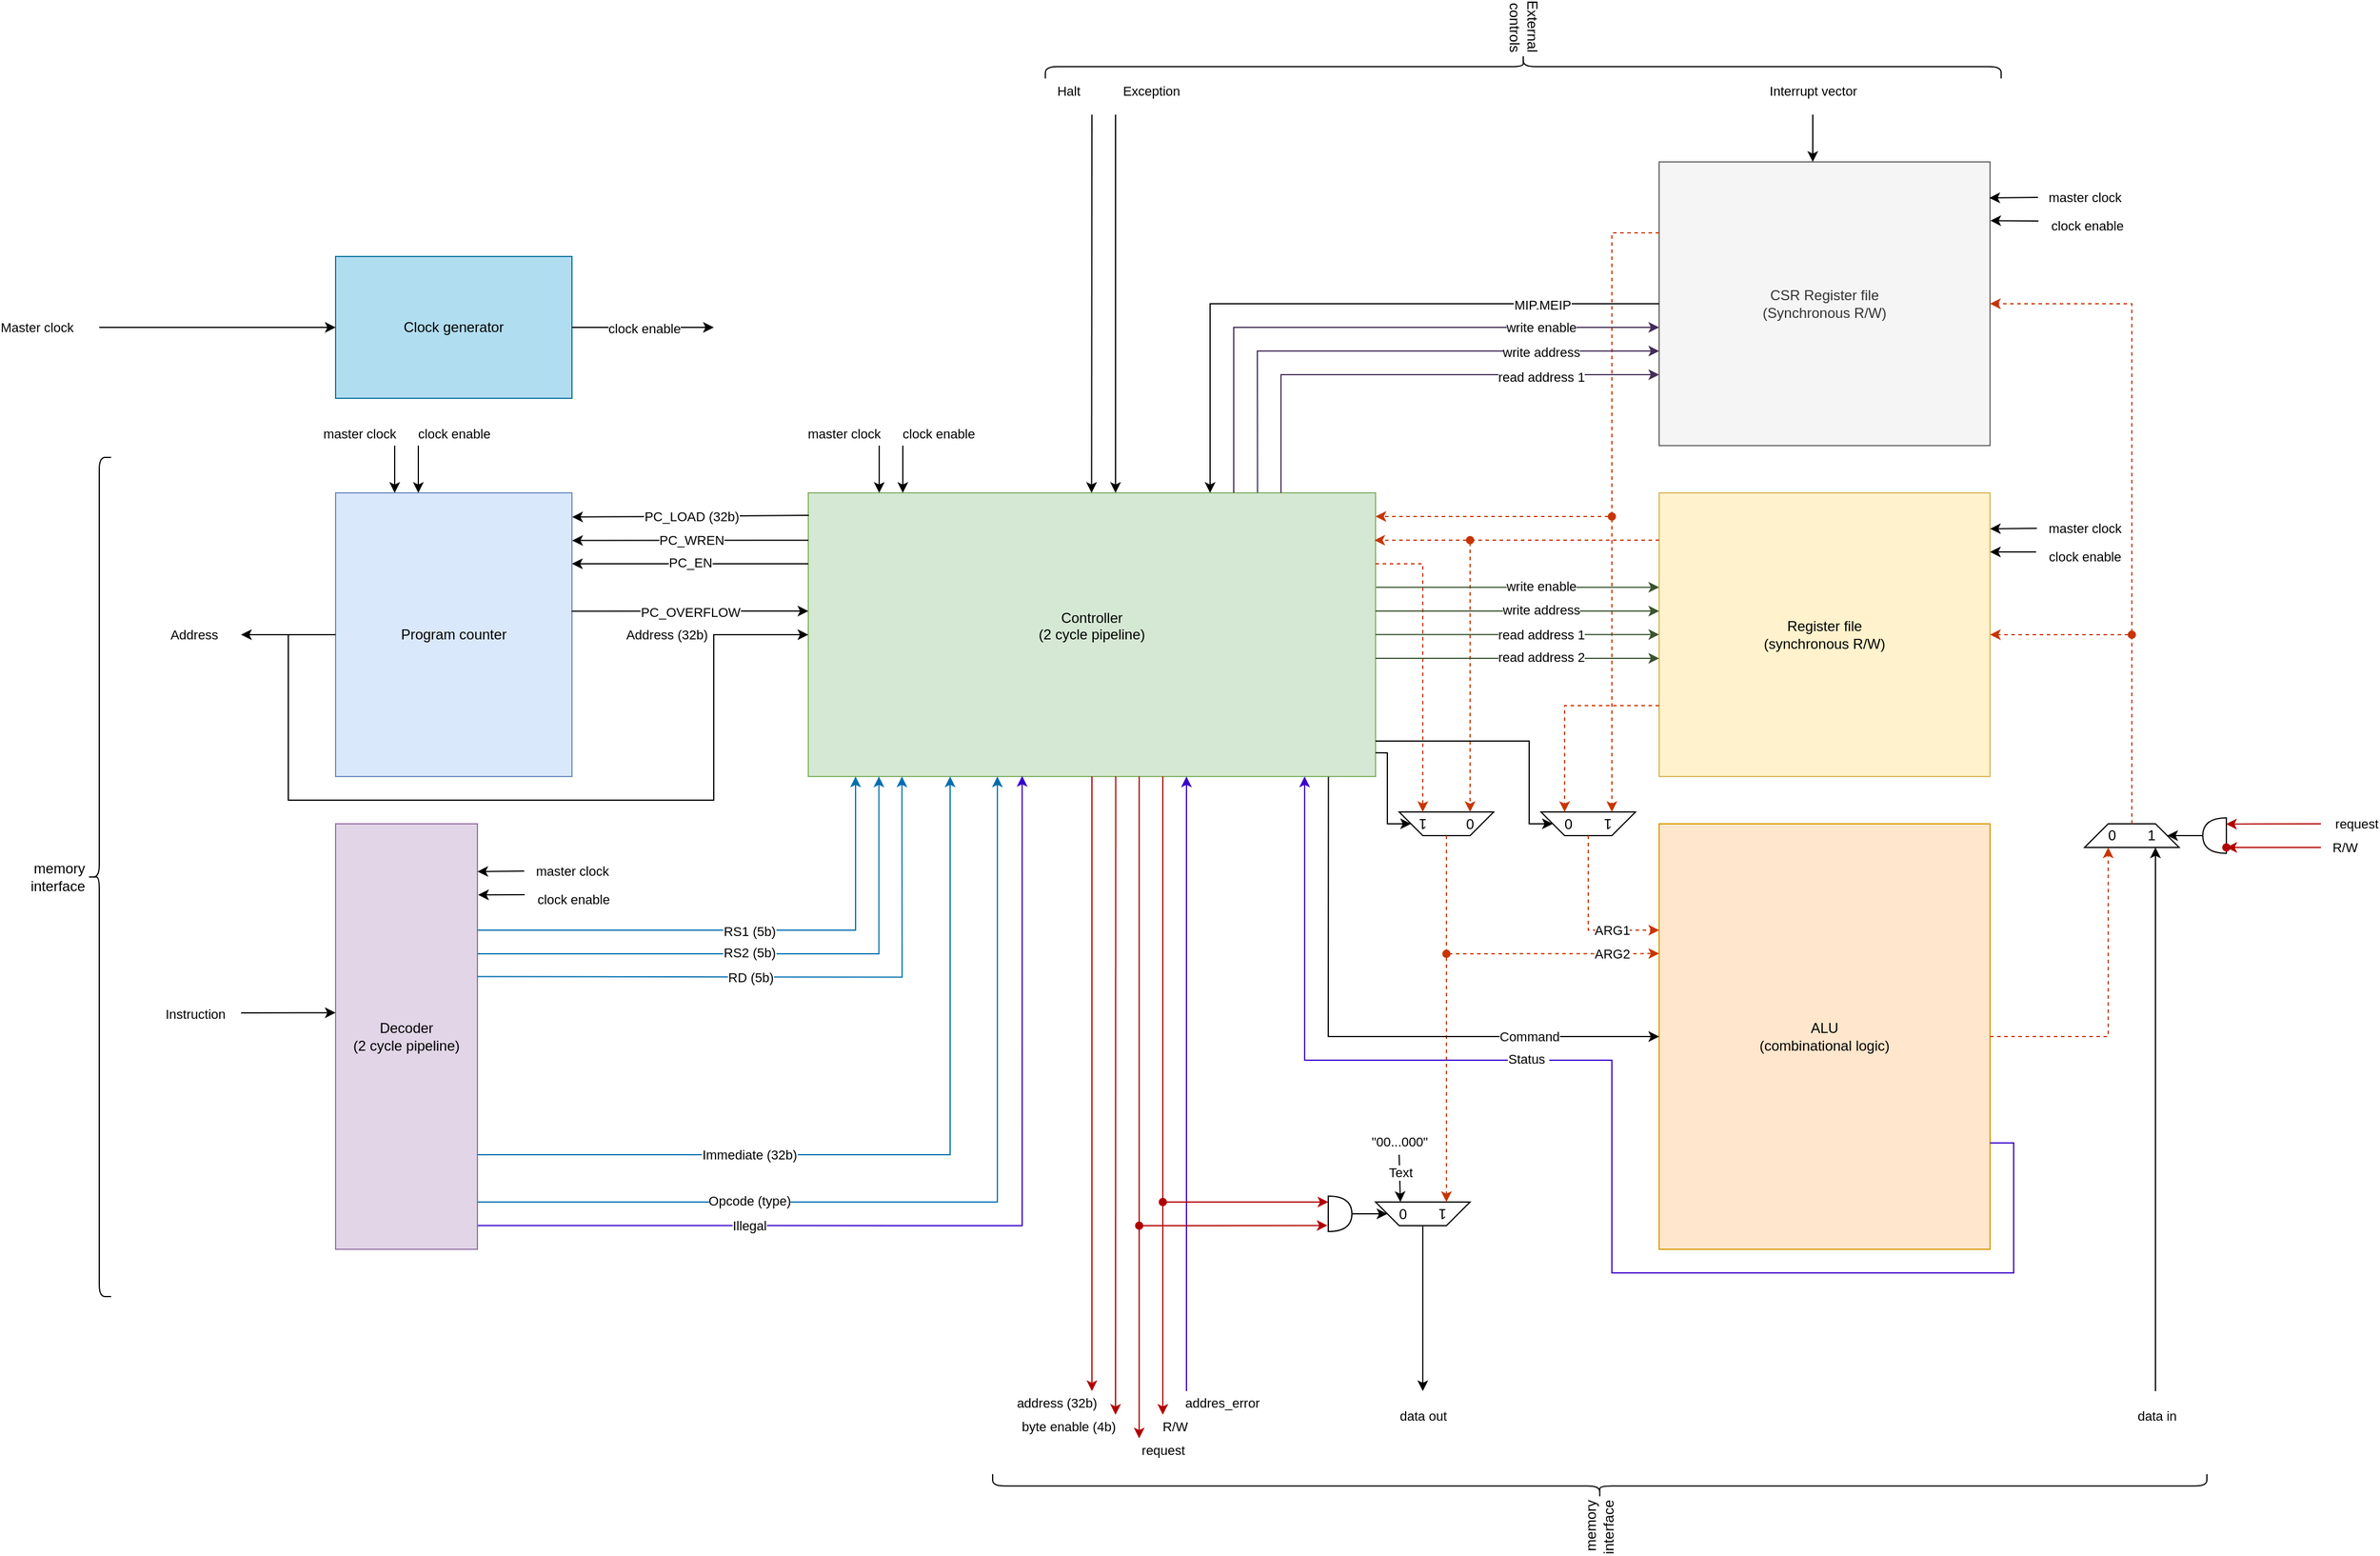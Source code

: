 <mxfile>
    <diagram name="Page-1" id="RnoSN_UY9LIXPHD4EfgN">
        <mxGraphModel dx="2701" dy="2185" grid="1" gridSize="10" guides="1" tooltips="1" connect="1" arrows="1" fold="1" page="1" pageScale="1" pageWidth="827" pageHeight="1169" math="0" shadow="0">
            <root>
                <mxCell id="0"/>
                <mxCell id="1" parent="0"/>
                <mxCell id="LVgz9WwHuPlELS2RrGbi-1" value="Controller&lt;div&gt;&lt;font color=&quot;#000000&quot;&gt;(2 cycle pipeline)&lt;br&gt;&lt;/font&gt;&lt;div&gt;&lt;br&gt;&lt;/div&gt;&lt;/div&gt;" style="rounded=0;whiteSpace=wrap;html=1;fillColor=#d5e8d4;strokeColor=#82b366;" parent="1" vertex="1">
                    <mxGeometry x="240" y="240" width="480" height="240" as="geometry"/>
                </mxCell>
                <mxCell id="LVgz9WwHuPlELS2RrGbi-2" value="Decoder&lt;div&gt;(2 cycle pipeline)&lt;/div&gt;" style="rounded=0;whiteSpace=wrap;html=1;fillColor=#e1d5e7;strokeColor=#9673a6;" parent="1" vertex="1">
                    <mxGeometry x="-160" y="520" width="120" height="360" as="geometry"/>
                </mxCell>
                <mxCell id="LVgz9WwHuPlELS2RrGbi-3" value="Register file&lt;div&gt;(synchronous R/W)&lt;/div&gt;" style="rounded=0;whiteSpace=wrap;html=1;fillColor=#fff2cc;strokeColor=#d6b656;" parent="1" vertex="1">
                    <mxGeometry x="960" y="240" width="280" height="240" as="geometry"/>
                </mxCell>
                <mxCell id="LVgz9WwHuPlELS2RrGbi-4" value="CSR Register file&lt;div&gt;(Synchronous R/W)&lt;/div&gt;" style="rounded=0;whiteSpace=wrap;html=1;fillColor=#f5f5f5;fontColor=#333333;strokeColor=#666666;" parent="1" vertex="1">
                    <mxGeometry x="960" y="-40" width="280" height="240" as="geometry"/>
                </mxCell>
                <mxCell id="LVgz9WwHuPlELS2RrGbi-5" value="ALU&lt;div&gt;(combinational logic)&lt;/div&gt;" style="rounded=0;whiteSpace=wrap;html=1;fillColor=#ffe6cc;strokeColor=#d79b00;" parent="1" vertex="1">
                    <mxGeometry x="960" y="520" width="280" height="360" as="geometry"/>
                </mxCell>
                <mxCell id="LVgz9WwHuPlELS2RrGbi-6" value="Program counter" style="rounded=0;whiteSpace=wrap;html=1;fillColor=#dae8fc;strokeColor=#6c8ebf;" parent="1" vertex="1">
                    <mxGeometry x="-160" y="240" width="200" height="240" as="geometry"/>
                </mxCell>
                <mxCell id="LVgz9WwHuPlELS2RrGbi-7" value="" style="endArrow=classic;html=1;rounded=0;entryX=0.017;entryY=0.444;entryDx=0;entryDy=0;entryPerimeter=0;" parent="1" edge="1">
                    <mxGeometry width="50" height="50" relative="1" as="geometry">
                        <mxPoint x="-240" y="680" as="sourcePoint"/>
                        <mxPoint x="-160.0" y="679.84" as="targetPoint"/>
                    </mxGeometry>
                </mxCell>
                <mxCell id="LVgz9WwHuPlELS2RrGbi-12" value="Instruction" style="edgeLabel;html=1;align=center;verticalAlign=middle;resizable=0;points=[];" parent="LVgz9WwHuPlELS2RrGbi-7" vertex="1" connectable="0">
                    <mxGeometry x="-0.743" y="-1" relative="1" as="geometry">
                        <mxPoint x="-50" as="offset"/>
                    </mxGeometry>
                </mxCell>
                <mxCell id="LVgz9WwHuPlELS2RrGbi-9" value="" style="endArrow=classic;html=1;rounded=0;exitX=0;exitY=0.5;exitDx=0;exitDy=0;labelPosition=left;verticalLabelPosition=middle;align=left;verticalAlign=middle;" parent="1" source="LVgz9WwHuPlELS2RrGbi-6" edge="1">
                    <mxGeometry width="50" height="50" relative="1" as="geometry">
                        <mxPoint x="600" y="510" as="sourcePoint"/>
                        <mxPoint x="-240" y="360" as="targetPoint"/>
                    </mxGeometry>
                </mxCell>
                <mxCell id="LVgz9WwHuPlELS2RrGbi-10" value="Address" style="edgeLabel;html=1;align=center;verticalAlign=middle;resizable=0;points=[];" parent="LVgz9WwHuPlELS2RrGbi-9" vertex="1" connectable="0">
                    <mxGeometry x="0.357" y="-1" relative="1" as="geometry">
                        <mxPoint x="-66" y="1" as="offset"/>
                    </mxGeometry>
                </mxCell>
                <mxCell id="LVgz9WwHuPlELS2RrGbi-13" value="" style="endArrow=classic;html=1;rounded=0;exitX=0;exitY=0.167;exitDx=0;exitDy=0;exitPerimeter=0;entryX=1.001;entryY=0.168;entryDx=0;entryDy=0;entryPerimeter=0;" parent="1" source="LVgz9WwHuPlELS2RrGbi-1" target="LVgz9WwHuPlELS2RrGbi-6" edge="1">
                    <mxGeometry width="50" height="50" relative="1" as="geometry">
                        <mxPoint x="60" y="450" as="sourcePoint"/>
                        <mxPoint x="110" y="400" as="targetPoint"/>
                    </mxGeometry>
                </mxCell>
                <mxCell id="LVgz9WwHuPlELS2RrGbi-15" value="PC_WREN" style="edgeLabel;html=1;align=center;verticalAlign=middle;resizable=0;points=[];" parent="LVgz9WwHuPlELS2RrGbi-13" vertex="1" connectable="0">
                    <mxGeometry x="0.048" relative="1" as="geometry">
                        <mxPoint x="5" as="offset"/>
                    </mxGeometry>
                </mxCell>
                <mxCell id="LVgz9WwHuPlELS2RrGbi-14" value="" style="endArrow=classic;html=1;rounded=0;exitX=0;exitY=0.25;exitDx=0;exitDy=0;entryX=1;entryY=0.25;entryDx=0;entryDy=0;" parent="1" source="LVgz9WwHuPlELS2RrGbi-1" target="LVgz9WwHuPlELS2RrGbi-6" edge="1">
                    <mxGeometry width="50" height="50" relative="1" as="geometry">
                        <mxPoint x="-120" y="360" as="sourcePoint"/>
                        <mxPoint x="-70" y="310" as="targetPoint"/>
                    </mxGeometry>
                </mxCell>
                <mxCell id="LVgz9WwHuPlELS2RrGbi-16" value="PC_EN" style="edgeLabel;html=1;align=center;verticalAlign=middle;resizable=0;points=[];" parent="LVgz9WwHuPlELS2RrGbi-14" vertex="1" connectable="0">
                    <mxGeometry x="0.09" y="-1" relative="1" as="geometry">
                        <mxPoint x="9" as="offset"/>
                    </mxGeometry>
                </mxCell>
                <mxCell id="LVgz9WwHuPlELS2RrGbi-18" value="" style="endArrow=classic;html=1;rounded=0;entryX=0;entryY=0.5;entryDx=0;entryDy=0;" parent="1" target="LVgz9WwHuPlELS2RrGbi-1" edge="1">
                    <mxGeometry width="50" height="50" relative="1" as="geometry">
                        <mxPoint x="-200" y="360" as="sourcePoint"/>
                        <mxPoint x="-150" y="450" as="targetPoint"/>
                        <Array as="points">
                            <mxPoint x="-200" y="500"/>
                            <mxPoint x="160" y="500"/>
                            <mxPoint x="160" y="360"/>
                        </Array>
                    </mxGeometry>
                </mxCell>
                <mxCell id="LVgz9WwHuPlELS2RrGbi-19" value="Address (32b)" style="edgeLabel;html=1;align=center;verticalAlign=middle;resizable=0;points=[];" parent="LVgz9WwHuPlELS2RrGbi-18" vertex="1" connectable="0">
                    <mxGeometry x="0.852" y="1" relative="1" as="geometry">
                        <mxPoint x="-67" y="1" as="offset"/>
                    </mxGeometry>
                </mxCell>
                <mxCell id="LVgz9WwHuPlELS2RrGbi-20" value="" style="endArrow=classic;html=1;rounded=0;exitX=0.999;exitY=0.417;exitDx=0;exitDy=0;exitPerimeter=0;" parent="1" source="LVgz9WwHuPlELS2RrGbi-6" edge="1">
                    <mxGeometry width="50" height="50" relative="1" as="geometry">
                        <mxPoint x="190" y="430" as="sourcePoint"/>
                        <mxPoint x="240" y="340" as="targetPoint"/>
                    </mxGeometry>
                </mxCell>
                <mxCell id="LVgz9WwHuPlELS2RrGbi-22" value="PC_OVERFLOW" style="edgeLabel;html=1;align=center;verticalAlign=middle;resizable=0;points=[];" parent="LVgz9WwHuPlELS2RrGbi-20" vertex="1" connectable="0">
                    <mxGeometry x="-0.192" y="-1" relative="1" as="geometry">
                        <mxPoint x="19" as="offset"/>
                    </mxGeometry>
                </mxCell>
                <mxCell id="LVgz9WwHuPlELS2RrGbi-23" value="" style="endArrow=classic;html=1;rounded=0;exitX=0.001;exitY=0.079;exitDx=0;exitDy=0;exitPerimeter=0;entryX=1.001;entryY=0.085;entryDx=0;entryDy=0;entryPerimeter=0;" parent="1" source="LVgz9WwHuPlELS2RrGbi-1" target="LVgz9WwHuPlELS2RrGbi-6" edge="1">
                    <mxGeometry width="50" height="50" relative="1" as="geometry">
                        <mxPoint x="90" y="380" as="sourcePoint"/>
                        <mxPoint x="140" y="330" as="targetPoint"/>
                        <Array as="points">
                            <mxPoint x="130" y="260"/>
                        </Array>
                    </mxGeometry>
                </mxCell>
                <mxCell id="LVgz9WwHuPlELS2RrGbi-24" value="PC_LOAD (32b)" style="edgeLabel;html=1;align=center;verticalAlign=middle;resizable=0;points=[];" parent="LVgz9WwHuPlELS2RrGbi-23" vertex="1" connectable="0">
                    <mxGeometry x="-0.003" relative="1" as="geometry">
                        <mxPoint as="offset"/>
                    </mxGeometry>
                </mxCell>
                <mxCell id="LVgz9WwHuPlELS2RrGbi-25" value="" style="endArrow=classic;html=1;rounded=0;entryX=0.25;entryY=1;entryDx=0;entryDy=0;fillColor=#1ba1e2;strokeColor=#006EAF;" parent="1" edge="1">
                    <mxGeometry width="50" height="50" relative="1" as="geometry">
                        <mxPoint x="-40" y="610" as="sourcePoint"/>
                        <mxPoint x="280" y="480" as="targetPoint"/>
                        <Array as="points">
                            <mxPoint x="280" y="610"/>
                        </Array>
                    </mxGeometry>
                </mxCell>
                <mxCell id="LVgz9WwHuPlELS2RrGbi-31" value="RS1 (5b)" style="edgeLabel;html=1;align=center;verticalAlign=middle;resizable=0;points=[];" parent="LVgz9WwHuPlELS2RrGbi-25" vertex="1" connectable="0">
                    <mxGeometry x="-0.005" y="-1" relative="1" as="geometry">
                        <mxPoint x="6" as="offset"/>
                    </mxGeometry>
                </mxCell>
                <mxCell id="LVgz9WwHuPlELS2RrGbi-26" value="" style="endArrow=classic;html=1;rounded=0;fillColor=#1ba1e2;strokeColor=#006EAF;" parent="1" edge="1">
                    <mxGeometry width="50" height="50" relative="1" as="geometry">
                        <mxPoint x="-40" y="630" as="sourcePoint"/>
                        <mxPoint x="299.76" y="480" as="targetPoint"/>
                        <Array as="points">
                            <mxPoint x="299.76" y="630"/>
                        </Array>
                    </mxGeometry>
                </mxCell>
                <mxCell id="LVgz9WwHuPlELS2RrGbi-32" value="RS2 (5b)" style="edgeLabel;html=1;align=center;verticalAlign=middle;resizable=0;points=[];" parent="LVgz9WwHuPlELS2RrGbi-26" vertex="1" connectable="0">
                    <mxGeometry x="-0.098" y="1" relative="1" as="geometry">
                        <mxPoint x="9" as="offset"/>
                    </mxGeometry>
                </mxCell>
                <mxCell id="LVgz9WwHuPlELS2RrGbi-27" value="" style="endArrow=classic;html=1;rounded=0;exitX=1;exitY=0.359;exitDx=0;exitDy=0;exitPerimeter=0;entryX=0.333;entryY=1.001;entryDx=0;entryDy=0;entryPerimeter=0;fillColor=#1ba1e2;strokeColor=#006EAF;" parent="1" source="LVgz9WwHuPlELS2RrGbi-2" edge="1">
                    <mxGeometry width="50" height="50" relative="1" as="geometry">
                        <mxPoint x="-120.0" y="649.0" as="sourcePoint"/>
                        <mxPoint x="319.24" y="480.0" as="targetPoint"/>
                        <Array as="points">
                            <mxPoint x="319.4" y="649.76"/>
                        </Array>
                    </mxGeometry>
                </mxCell>
                <mxCell id="LVgz9WwHuPlELS2RrGbi-33" value="RD (5b)" style="edgeLabel;html=1;align=center;verticalAlign=middle;resizable=0;points=[];" parent="LVgz9WwHuPlELS2RrGbi-27" vertex="1" connectable="0">
                    <mxGeometry x="-0.201" relative="1" as="geometry">
                        <mxPoint x="19" as="offset"/>
                    </mxGeometry>
                </mxCell>
                <mxCell id="LVgz9WwHuPlELS2RrGbi-28" value="" style="endArrow=classic;html=1;rounded=0;entryX=0.5;entryY=1;entryDx=0;entryDy=0;fillColor=#1ba1e2;strokeColor=#006EAF;" parent="1" edge="1">
                    <mxGeometry width="50" height="50" relative="1" as="geometry">
                        <mxPoint x="-40" y="800" as="sourcePoint"/>
                        <mxPoint x="360" y="480.0" as="targetPoint"/>
                        <Array as="points">
                            <mxPoint x="360" y="800"/>
                        </Array>
                    </mxGeometry>
                </mxCell>
                <mxCell id="LVgz9WwHuPlELS2RrGbi-34" value="Immediate (32b)" style="edgeLabel;html=1;align=center;verticalAlign=middle;resizable=0;points=[];" parent="LVgz9WwHuPlELS2RrGbi-28" vertex="1" connectable="0">
                    <mxGeometry x="-0.37" relative="1" as="geometry">
                        <mxPoint x="3" as="offset"/>
                    </mxGeometry>
                </mxCell>
                <mxCell id="LVgz9WwHuPlELS2RrGbi-29" value="" style="endArrow=classic;html=1;rounded=0;exitX=1.002;exitY=0.889;exitDx=0;exitDy=0;exitPerimeter=0;fillColor=#1ba1e2;strokeColor=#006EAF;" parent="1" source="LVgz9WwHuPlELS2RrGbi-2" edge="1">
                    <mxGeometry width="50" height="50" relative="1" as="geometry">
                        <mxPoint x="140" y="790" as="sourcePoint"/>
                        <mxPoint x="400" y="480" as="targetPoint"/>
                        <Array as="points">
                            <mxPoint x="400" y="840"/>
                        </Array>
                    </mxGeometry>
                </mxCell>
                <mxCell id="LVgz9WwHuPlELS2RrGbi-35" value="Opcode (type)" style="edgeLabel;html=1;align=center;verticalAlign=middle;resizable=0;points=[];" parent="LVgz9WwHuPlELS2RrGbi-29" vertex="1" connectable="0">
                    <mxGeometry x="-0.425" y="1" relative="1" as="geometry">
                        <mxPoint as="offset"/>
                    </mxGeometry>
                </mxCell>
                <mxCell id="LVgz9WwHuPlELS2RrGbi-36" value="" style="endArrow=classic;html=1;rounded=0;exitX=1.003;exitY=0.944;exitDx=0;exitDy=0;exitPerimeter=0;entryX=0.377;entryY=0.998;entryDx=0;entryDy=0;entryPerimeter=0;fillColor=#6a00ff;strokeColor=#3700CC;" parent="1" source="LVgz9WwHuPlELS2RrGbi-2" target="LVgz9WwHuPlELS2RrGbi-1" edge="1">
                    <mxGeometry width="50" height="50" relative="1" as="geometry">
                        <mxPoint x="280" y="710" as="sourcePoint"/>
                        <mxPoint x="330" y="660" as="targetPoint"/>
                        <Array as="points">
                            <mxPoint x="421" y="860"/>
                        </Array>
                    </mxGeometry>
                </mxCell>
                <mxCell id="LVgz9WwHuPlELS2RrGbi-38" value="Illegal" style="edgeLabel;html=1;align=center;verticalAlign=middle;resizable=0;points=[];" parent="LVgz9WwHuPlELS2RrGbi-36" vertex="1" connectable="0">
                    <mxGeometry x="-0.481" relative="1" as="geometry">
                        <mxPoint x="11" as="offset"/>
                    </mxGeometry>
                </mxCell>
                <mxCell id="LVgz9WwHuPlELS2RrGbi-39" value="" style="endArrow=classic;html=1;rounded=0;exitX=0.5;exitY=1;exitDx=0;exitDy=0;fillColor=#e51400;strokeColor=#B20000;" parent="1" source="LVgz9WwHuPlELS2RrGbi-1" edge="1">
                    <mxGeometry width="50" height="50" relative="1" as="geometry">
                        <mxPoint x="650" y="720" as="sourcePoint"/>
                        <mxPoint x="480" y="1000" as="targetPoint"/>
                    </mxGeometry>
                </mxCell>
                <mxCell id="LVgz9WwHuPlELS2RrGbi-46" value="address (32b&lt;span style=&quot;background-color: light-dark(#ffffff, var(--ge-dark-color, #121212)); color: light-dark(rgb(0, 0, 0), rgb(255, 255, 255));&quot;&gt;)&lt;/span&gt;" style="edgeLabel;html=1;align=center;verticalAlign=middle;resizable=0;points=[];" parent="LVgz9WwHuPlELS2RrGbi-39" vertex="1" connectable="0">
                    <mxGeometry x="0.767" relative="1" as="geometry">
                        <mxPoint x="-30" y="70" as="offset"/>
                    </mxGeometry>
                </mxCell>
                <mxCell id="LVgz9WwHuPlELS2RrGbi-41" value="" style="endArrow=classic;html=1;rounded=0;exitX=0.542;exitY=1;exitDx=0;exitDy=0;exitPerimeter=0;fillColor=#e51400;strokeColor=#B20000;" parent="1" source="LVgz9WwHuPlELS2RrGbi-1" edge="1">
                    <mxGeometry width="50" height="50" relative="1" as="geometry">
                        <mxPoint x="660" y="740" as="sourcePoint"/>
                        <mxPoint x="500" y="1020" as="targetPoint"/>
                    </mxGeometry>
                </mxCell>
                <mxCell id="LVgz9WwHuPlELS2RrGbi-49" value="byte enable (4b)" style="edgeLabel;html=1;align=center;verticalAlign=middle;resizable=0;points=[];" parent="LVgz9WwHuPlELS2RrGbi-41" vertex="1" connectable="0">
                    <mxGeometry x="0.85" y="1" relative="1" as="geometry">
                        <mxPoint x="-41" y="50" as="offset"/>
                    </mxGeometry>
                </mxCell>
                <mxCell id="LVgz9WwHuPlELS2RrGbi-42" value="" style="endArrow=classic;html=1;rounded=0;exitX=0.542;exitY=1;exitDx=0;exitDy=0;exitPerimeter=0;fillColor=#e51400;strokeColor=#B20000;" parent="1" edge="1">
                    <mxGeometry width="50" height="50" relative="1" as="geometry">
                        <mxPoint x="520" y="480" as="sourcePoint"/>
                        <mxPoint x="520" y="1040" as="targetPoint"/>
                    </mxGeometry>
                </mxCell>
                <mxCell id="LVgz9WwHuPlELS2RrGbi-51" value="request" style="edgeLabel;html=1;align=center;verticalAlign=middle;resizable=0;points=[];" parent="LVgz9WwHuPlELS2RrGbi-42" vertex="1" connectable="0">
                    <mxGeometry x="0.978" relative="1" as="geometry">
                        <mxPoint x="20" y="16" as="offset"/>
                    </mxGeometry>
                </mxCell>
                <mxCell id="LVgz9WwHuPlELS2RrGbi-43" value="" style="endArrow=classic;html=1;rounded=0;exitX=0.542;exitY=1;exitDx=0;exitDy=0;exitPerimeter=0;fillColor=#e51400;strokeColor=#B20000;" parent="1" edge="1">
                    <mxGeometry width="50" height="50" relative="1" as="geometry">
                        <mxPoint x="540" y="480" as="sourcePoint"/>
                        <mxPoint x="540" y="1020" as="targetPoint"/>
                    </mxGeometry>
                </mxCell>
                <mxCell id="LVgz9WwHuPlELS2RrGbi-50" value="R/W" style="edgeLabel;html=1;align=center;verticalAlign=middle;resizable=0;points=[];" parent="LVgz9WwHuPlELS2RrGbi-43" vertex="1" connectable="0">
                    <mxGeometry x="0.981" relative="1" as="geometry">
                        <mxPoint x="10" y="15" as="offset"/>
                    </mxGeometry>
                </mxCell>
                <mxCell id="LVgz9WwHuPlELS2RrGbi-44" value="" style="endArrow=classic;html=1;rounded=0;fillColor=#6a00ff;strokeColor=#3700CC;" parent="1" edge="1">
                    <mxGeometry width="50" height="50" relative="1" as="geometry">
                        <mxPoint x="560" y="1000" as="sourcePoint"/>
                        <mxPoint x="560" y="480" as="targetPoint"/>
                    </mxGeometry>
                </mxCell>
                <mxCell id="LVgz9WwHuPlELS2RrGbi-47" value="addres_error" style="edgeLabel;html=1;align=center;verticalAlign=middle;resizable=0;points=[];" parent="LVgz9WwHuPlELS2RrGbi-44" vertex="1" connectable="0">
                    <mxGeometry x="-0.911" y="-2" relative="1" as="geometry">
                        <mxPoint x="28" y="33" as="offset"/>
                    </mxGeometry>
                </mxCell>
                <mxCell id="LVgz9WwHuPlELS2RrGbi-52" value="0&amp;nbsp; &amp;nbsp; &amp;nbsp; &amp;nbsp; &amp;nbsp; 1" style="shape=trapezoid;perimeter=trapezoidPerimeter;whiteSpace=wrap;html=1;fixedSize=1;rotation=-180;textDirection=ltr;flipV=0;flipH=1;" parent="1" vertex="1">
                    <mxGeometry x="740" y="510" width="80" height="20" as="geometry"/>
                </mxCell>
                <mxCell id="LVgz9WwHuPlELS2RrGbi-53" value="1&amp;nbsp; &amp;nbsp; &amp;nbsp; &amp;nbsp; 0" style="shape=trapezoid;perimeter=trapezoidPerimeter;whiteSpace=wrap;html=1;fixedSize=1;rotation=-180;" parent="1" vertex="1">
                    <mxGeometry x="860" y="510" width="80" height="20" as="geometry"/>
                </mxCell>
                <mxCell id="LVgz9WwHuPlELS2RrGbi-54" value="" style="endArrow=classic;html=1;rounded=0;exitX=0.5;exitY=0;exitDx=0;exitDy=0;entryX=0;entryY=0.25;entryDx=0;entryDy=0;fillColor=#fa6800;strokeColor=#C73500;dashed=1;" parent="1" source="LVgz9WwHuPlELS2RrGbi-53" target="LVgz9WwHuPlELS2RrGbi-5" edge="1">
                    <mxGeometry width="50" height="50" relative="1" as="geometry">
                        <mxPoint x="830" y="600" as="sourcePoint"/>
                        <mxPoint x="880" y="550" as="targetPoint"/>
                        <Array as="points">
                            <mxPoint x="900" y="610"/>
                        </Array>
                    </mxGeometry>
                </mxCell>
                <mxCell id="LVgz9WwHuPlELS2RrGbi-56" value="ARG1" style="edgeLabel;html=1;align=center;verticalAlign=middle;resizable=0;points=[];" parent="LVgz9WwHuPlELS2RrGbi-54" vertex="1" connectable="0">
                    <mxGeometry x="0.387" relative="1" as="geometry">
                        <mxPoint x="3" as="offset"/>
                    </mxGeometry>
                </mxCell>
                <mxCell id="LVgz9WwHuPlELS2RrGbi-55" value="" style="endArrow=classic;html=1;rounded=0;exitX=0.5;exitY=0;exitDx=0;exitDy=0;entryX=0;entryY=0.305;entryDx=0;entryDy=0;entryPerimeter=0;fillColor=#fa6800;strokeColor=#C73500;dashed=1;" parent="1" source="LVgz9WwHuPlELS2RrGbi-52" target="LVgz9WwHuPlELS2RrGbi-5" edge="1">
                    <mxGeometry width="50" height="50" relative="1" as="geometry">
                        <mxPoint x="800" y="580" as="sourcePoint"/>
                        <mxPoint x="850" y="530" as="targetPoint"/>
                        <Array as="points">
                            <mxPoint x="780" y="630"/>
                        </Array>
                    </mxGeometry>
                </mxCell>
                <mxCell id="LVgz9WwHuPlELS2RrGbi-57" value="ARG2" style="edgeLabel;html=1;align=center;verticalAlign=middle;resizable=0;points=[];" parent="LVgz9WwHuPlELS2RrGbi-55" vertex="1" connectable="0">
                    <mxGeometry x="0.749" relative="1" as="geometry">
                        <mxPoint x="-5" as="offset"/>
                    </mxGeometry>
                </mxCell>
                <mxCell id="LVgz9WwHuPlELS2RrGbi-58" value="" style="endArrow=classic;html=1;rounded=0;entryX=0.25;entryY=1;entryDx=0;entryDy=0;fillColor=#fa6800;strokeColor=#C73500;dashed=1;" parent="1" target="LVgz9WwHuPlELS2RrGbi-52" edge="1">
                    <mxGeometry width="50" height="50" relative="1" as="geometry">
                        <mxPoint x="960" y="280" as="sourcePoint"/>
                        <mxPoint x="1010" y="230" as="targetPoint"/>
                        <Array as="points">
                            <mxPoint x="800" y="280"/>
                        </Array>
                    </mxGeometry>
                </mxCell>
                <mxCell id="LVgz9WwHuPlELS2RrGbi-59" value="" style="endArrow=classic;html=1;rounded=0;exitX=0;exitY=0.75;exitDx=0;exitDy=0;entryX=0.75;entryY=1;entryDx=0;entryDy=0;fillColor=#fa6800;strokeColor=#C73500;dashed=1;" parent="1" source="LVgz9WwHuPlELS2RrGbi-3" target="LVgz9WwHuPlELS2RrGbi-53" edge="1">
                    <mxGeometry width="50" height="50" relative="1" as="geometry">
                        <mxPoint x="870" y="380" as="sourcePoint"/>
                        <mxPoint x="920" y="330" as="targetPoint"/>
                        <Array as="points">
                            <mxPoint x="880" y="420"/>
                        </Array>
                    </mxGeometry>
                </mxCell>
                <mxCell id="LVgz9WwHuPlELS2RrGbi-60" value="" style="endArrow=classic;html=1;rounded=0;exitX=1;exitY=0.25;exitDx=0;exitDy=0;fillColor=#fa6800;strokeColor=#C73500;dashed=1;" parent="1" source="LVgz9WwHuPlELS2RrGbi-1" edge="1">
                    <mxGeometry width="50" height="50" relative="1" as="geometry">
                        <mxPoint x="870" y="380" as="sourcePoint"/>
                        <mxPoint x="760" y="510" as="targetPoint"/>
                        <Array as="points">
                            <mxPoint x="760" y="300"/>
                        </Array>
                    </mxGeometry>
                </mxCell>
                <mxCell id="LVgz9WwHuPlELS2RrGbi-61" value="" style="endArrow=classic;html=1;rounded=0;exitX=0;exitY=0.25;exitDx=0;exitDy=0;entryX=0.25;entryY=1;entryDx=0;entryDy=0;fillColor=#fa6800;strokeColor=#C73500;dashed=1;" parent="1" source="LVgz9WwHuPlELS2RrGbi-4" target="LVgz9WwHuPlELS2RrGbi-53" edge="1">
                    <mxGeometry width="50" height="50" relative="1" as="geometry">
                        <mxPoint x="820" y="50" as="sourcePoint"/>
                        <mxPoint x="870" as="targetPoint"/>
                        <Array as="points">
                            <mxPoint x="920" y="20"/>
                        </Array>
                    </mxGeometry>
                </mxCell>
                <mxCell id="LVgz9WwHuPlELS2RrGbi-62" value="" style="endArrow=classic;html=1;rounded=0;exitX=1;exitY=0.916;exitDx=0;exitDy=0;exitPerimeter=0;entryX=1;entryY=0.5;entryDx=0;entryDy=0;" parent="1" source="LVgz9WwHuPlELS2RrGbi-1" target="LVgz9WwHuPlELS2RrGbi-52" edge="1">
                    <mxGeometry width="50" height="50" relative="1" as="geometry">
                        <mxPoint x="730" y="450" as="sourcePoint"/>
                        <mxPoint x="780" y="400" as="targetPoint"/>
                        <Array as="points">
                            <mxPoint x="730" y="460"/>
                            <mxPoint x="730" y="520"/>
                        </Array>
                    </mxGeometry>
                </mxCell>
                <mxCell id="LVgz9WwHuPlELS2RrGbi-63" value="" style="endArrow=classic;html=1;rounded=0;entryX=1;entryY=0.5;entryDx=0;entryDy=0;" parent="1" target="LVgz9WwHuPlELS2RrGbi-53" edge="1">
                    <mxGeometry width="50" height="50" relative="1" as="geometry">
                        <mxPoint x="720" y="450" as="sourcePoint"/>
                        <mxPoint x="770" y="400" as="targetPoint"/>
                        <Array as="points">
                            <mxPoint x="850" y="450"/>
                            <mxPoint x="850" y="520"/>
                        </Array>
                    </mxGeometry>
                </mxCell>
                <mxCell id="LVgz9WwHuPlELS2RrGbi-64" value="0&amp;nbsp; &amp;nbsp; &amp;nbsp; &amp;nbsp; 1" style="shape=trapezoid;perimeter=trapezoidPerimeter;whiteSpace=wrap;html=1;fixedSize=1;rotation=0;" parent="1" vertex="1">
                    <mxGeometry x="1320" y="520" width="80" height="20" as="geometry"/>
                </mxCell>
                <mxCell id="LVgz9WwHuPlELS2RrGbi-65" value="" style="endArrow=classic;html=1;rounded=0;exitX=1;exitY=0.5;exitDx=0;exitDy=0;entryX=0.25;entryY=1;entryDx=0;entryDy=0;fillColor=#fa6800;strokeColor=#C73500;dashed=1;" parent="1" source="LVgz9WwHuPlELS2RrGbi-5" target="LVgz9WwHuPlELS2RrGbi-64" edge="1">
                    <mxGeometry width="50" height="50" relative="1" as="geometry">
                        <mxPoint x="1241" y="720" as="sourcePoint"/>
                        <mxPoint x="1291" y="670" as="targetPoint"/>
                        <Array as="points">
                            <mxPoint x="1340" y="700"/>
                        </Array>
                    </mxGeometry>
                </mxCell>
                <mxCell id="LVgz9WwHuPlELS2RrGbi-66" value="" style="endArrow=classic;html=1;rounded=0;entryX=0.75;entryY=1;entryDx=0;entryDy=0;" parent="1" target="LVgz9WwHuPlELS2RrGbi-64" edge="1">
                    <mxGeometry width="50" height="50" relative="1" as="geometry">
                        <mxPoint x="1380" y="1000" as="sourcePoint"/>
                        <mxPoint x="1430" y="950" as="targetPoint"/>
                    </mxGeometry>
                </mxCell>
                <mxCell id="LVgz9WwHuPlELS2RrGbi-67" value="data in" style="edgeLabel;html=1;align=center;verticalAlign=middle;resizable=0;points=[];" parent="LVgz9WwHuPlELS2RrGbi-66" vertex="1" connectable="0">
                    <mxGeometry x="-0.936" y="-1" relative="1" as="geometry">
                        <mxPoint y="35" as="offset"/>
                    </mxGeometry>
                </mxCell>
                <mxCell id="LVgz9WwHuPlELS2RrGbi-68" value="1&amp;nbsp; &amp;nbsp; &amp;nbsp; &amp;nbsp; 0" style="shape=trapezoid;perimeter=trapezoidPerimeter;whiteSpace=wrap;html=1;fixedSize=1;rotation=-180;" parent="1" vertex="1">
                    <mxGeometry x="720" y="840" width="80" height="20" as="geometry"/>
                </mxCell>
                <mxCell id="LVgz9WwHuPlELS2RrGbi-71" style="edgeStyle=orthogonalEdgeStyle;rounded=0;orthogonalLoop=1;jettySize=auto;html=1;entryX=1;entryY=0.5;entryDx=0;entryDy=0;" parent="1" source="LVgz9WwHuPlELS2RrGbi-69" target="LVgz9WwHuPlELS2RrGbi-68" edge="1">
                    <mxGeometry relative="1" as="geometry"/>
                </mxCell>
                <mxCell id="LVgz9WwHuPlELS2RrGbi-69" value="" style="shape=or;whiteSpace=wrap;html=1;" parent="1" vertex="1">
                    <mxGeometry x="680" y="835" width="20" height="30" as="geometry"/>
                </mxCell>
                <mxCell id="LVgz9WwHuPlELS2RrGbi-70" value="" style="shape=or;whiteSpace=wrap;html=1;rotation=-180;" parent="1" vertex="1">
                    <mxGeometry x="1420" y="515" width="20" height="30" as="geometry"/>
                </mxCell>
                <mxCell id="LVgz9WwHuPlELS2RrGbi-72" style="edgeStyle=orthogonalEdgeStyle;rounded=0;orthogonalLoop=1;jettySize=auto;html=1;exitX=1;exitY=0.5;exitDx=0;exitDy=0;exitPerimeter=0;entryX=1;entryY=0.5;entryDx=0;entryDy=0;" parent="1" source="LVgz9WwHuPlELS2RrGbi-70" target="LVgz9WwHuPlELS2RrGbi-64" edge="1">
                    <mxGeometry relative="1" as="geometry"/>
                </mxCell>
                <mxCell id="LVgz9WwHuPlELS2RrGbi-75" value="" style="endArrow=classic;html=1;rounded=0;entryX=0.25;entryY=1;entryDx=0;entryDy=0;fillColor=#fa6800;strokeColor=#C73500;dashed=1;startArrow=oval;startFill=1;" parent="1" target="LVgz9WwHuPlELS2RrGbi-68" edge="1">
                    <mxGeometry width="50" height="50" relative="1" as="geometry">
                        <mxPoint x="780" y="630" as="sourcePoint"/>
                        <mxPoint x="820" y="740" as="targetPoint"/>
                    </mxGeometry>
                </mxCell>
                <mxCell id="LVgz9WwHuPlELS2RrGbi-76" value="" style="endArrow=classic;html=1;rounded=0;" parent="1" edge="1">
                    <mxGeometry width="50" height="50" relative="1" as="geometry">
                        <mxPoint x="740" y="800" as="sourcePoint"/>
                        <mxPoint x="741" y="840" as="targetPoint"/>
                    </mxGeometry>
                </mxCell>
                <mxCell id="LVgz9WwHuPlELS2RrGbi-77" value="&quot;00...000&quot;" style="edgeLabel;html=1;align=center;verticalAlign=middle;resizable=0;points=[];" parent="LVgz9WwHuPlELS2RrGbi-76" vertex="1" connectable="0">
                    <mxGeometry x="-0.545" y="1" relative="1" as="geometry">
                        <mxPoint x="-1" y="-20" as="offset"/>
                    </mxGeometry>
                </mxCell>
                <mxCell id="6" value="Text" style="edgeLabel;html=1;align=center;verticalAlign=middle;resizable=0;points=[];" parent="LVgz9WwHuPlELS2RrGbi-76" vertex="1" connectable="0">
                    <mxGeometry x="-0.275" relative="1" as="geometry">
                        <mxPoint as="offset"/>
                    </mxGeometry>
                </mxCell>
                <mxCell id="LVgz9WwHuPlELS2RrGbi-78" value="" style="endArrow=classic;html=1;rounded=0;entryX=-0.033;entryY=0.828;entryDx=0;entryDy=0;entryPerimeter=0;startArrow=oval;startFill=1;fillColor=#e51400;strokeColor=#B20000;" parent="1" target="LVgz9WwHuPlELS2RrGbi-69" edge="1">
                    <mxGeometry width="50" height="50" relative="1" as="geometry">
                        <mxPoint x="520" y="860" as="sourcePoint"/>
                        <mxPoint x="710" y="880" as="targetPoint"/>
                    </mxGeometry>
                </mxCell>
                <mxCell id="LVgz9WwHuPlELS2RrGbi-79" value="" style="endArrow=classic;html=1;rounded=0;entryX=0;entryY=0.167;entryDx=0;entryDy=0;entryPerimeter=0;startArrow=oval;startFill=1;fillColor=#e51400;strokeColor=#B20000;" parent="1" target="LVgz9WwHuPlELS2RrGbi-69" edge="1">
                    <mxGeometry width="50" height="50" relative="1" as="geometry">
                        <mxPoint x="540" y="840" as="sourcePoint"/>
                        <mxPoint x="590" y="790" as="targetPoint"/>
                    </mxGeometry>
                </mxCell>
                <mxCell id="LVgz9WwHuPlELS2RrGbi-80" value="" style="endArrow=classic;html=1;rounded=0;entryX=0.011;entryY=0.826;entryDx=0;entryDy=0;entryPerimeter=0;fillColor=#e51400;strokeColor=#B20000;" parent="1" target="LVgz9WwHuPlELS2RrGbi-70" edge="1">
                    <mxGeometry width="50" height="50" relative="1" as="geometry">
                        <mxPoint x="1520" y="520" as="sourcePoint"/>
                        <mxPoint x="1520" y="510" as="targetPoint"/>
                    </mxGeometry>
                </mxCell>
                <mxCell id="LVgz9WwHuPlELS2RrGbi-83" value="request" style="edgeLabel;html=1;align=center;verticalAlign=middle;resizable=0;points=[];" parent="LVgz9WwHuPlELS2RrGbi-80" vertex="1" connectable="0">
                    <mxGeometry x="-0.557" y="-1" relative="1" as="geometry">
                        <mxPoint x="48" y="1" as="offset"/>
                    </mxGeometry>
                </mxCell>
                <mxCell id="LVgz9WwHuPlELS2RrGbi-81" value="" style="endArrow=classic;html=1;rounded=0;entryX=0.011;entryY=0.826;entryDx=0;entryDy=0;entryPerimeter=0;fillColor=#e51400;strokeColor=#B20000;" parent="1" edge="1">
                    <mxGeometry width="50" height="50" relative="1" as="geometry">
                        <mxPoint x="1520" y="540" as="sourcePoint"/>
                        <mxPoint x="1440" y="540" as="targetPoint"/>
                    </mxGeometry>
                </mxCell>
                <mxCell id="LVgz9WwHuPlELS2RrGbi-84" value="R/W" style="edgeLabel;html=1;align=center;verticalAlign=middle;resizable=0;points=[];" parent="LVgz9WwHuPlELS2RrGbi-81" vertex="1" connectable="0">
                    <mxGeometry x="-0.625" y="3" relative="1" as="geometry">
                        <mxPoint x="35" y="-3" as="offset"/>
                    </mxGeometry>
                </mxCell>
                <mxCell id="LVgz9WwHuPlELS2RrGbi-82" value="" style="endArrow=oval;html=1;rounded=0;entryX=0.011;entryY=0.826;entryDx=0;entryDy=0;entryPerimeter=0;endFill=1;startArrow=none;startFill=0;fillColor=#e51400;strokeColor=#B20000;" parent="1" edge="1">
                    <mxGeometry width="50" height="50" relative="1" as="geometry">
                        <mxPoint x="1450" y="540" as="sourcePoint"/>
                        <mxPoint x="1440" y="540" as="targetPoint"/>
                    </mxGeometry>
                </mxCell>
                <mxCell id="LVgz9WwHuPlELS2RrGbi-85" value="" style="endArrow=classic;html=1;rounded=0;exitX=0.5;exitY=0;exitDx=0;exitDy=0;entryX=1;entryY=0.5;entryDx=0;entryDy=0;fillColor=#fa6800;strokeColor=#C73500;dashed=1;" parent="1" source="LVgz9WwHuPlELS2RrGbi-64" target="LVgz9WwHuPlELS2RrGbi-4" edge="1">
                    <mxGeometry width="50" height="50" relative="1" as="geometry">
                        <mxPoint x="1220" y="420" as="sourcePoint"/>
                        <mxPoint x="1270" y="370" as="targetPoint"/>
                        <Array as="points">
                            <mxPoint x="1360" y="80"/>
                        </Array>
                    </mxGeometry>
                </mxCell>
                <mxCell id="LVgz9WwHuPlELS2RrGbi-86" value="" style="endArrow=classic;html=1;rounded=0;entryX=1;entryY=0.5;entryDx=0;entryDy=0;startArrow=oval;startFill=1;fillColor=#fa6800;strokeColor=#C73500;dashed=1;" parent="1" target="LVgz9WwHuPlELS2RrGbi-3" edge="1">
                    <mxGeometry width="50" height="50" relative="1" as="geometry">
                        <mxPoint x="1360" y="360" as="sourcePoint"/>
                        <mxPoint x="1270" y="290" as="targetPoint"/>
                    </mxGeometry>
                </mxCell>
                <mxCell id="LVgz9WwHuPlELS2RrGbi-87" value="" style="endArrow=classic;html=1;rounded=0;exitX=1.001;exitY=0.333;exitDx=0;exitDy=0;exitPerimeter=0;entryX=0;entryY=0.333;entryDx=0;entryDy=0;entryPerimeter=0;fillColor=#6d8764;strokeColor=#3A5431;" parent="1" source="LVgz9WwHuPlELS2RrGbi-1" target="LVgz9WwHuPlELS2RrGbi-3" edge="1">
                    <mxGeometry width="50" height="50" relative="1" as="geometry">
                        <mxPoint x="750" y="390" as="sourcePoint"/>
                        <mxPoint x="800" y="340" as="targetPoint"/>
                    </mxGeometry>
                </mxCell>
                <mxCell id="LVgz9WwHuPlELS2RrGbi-91" value="write enable" style="edgeLabel;html=1;align=center;verticalAlign=middle;resizable=0;points=[];" parent="LVgz9WwHuPlELS2RrGbi-87" vertex="1" connectable="0">
                    <mxGeometry x="0.006" y="1" relative="1" as="geometry">
                        <mxPoint x="19" as="offset"/>
                    </mxGeometry>
                </mxCell>
                <mxCell id="LVgz9WwHuPlELS2RrGbi-88" value="" style="endArrow=classic;html=1;rounded=0;exitX=1.001;exitY=0.333;exitDx=0;exitDy=0;exitPerimeter=0;entryX=0;entryY=0.333;entryDx=0;entryDy=0;entryPerimeter=0;fillColor=#6d8764;strokeColor=#3A5431;" parent="1" edge="1">
                    <mxGeometry width="50" height="50" relative="1" as="geometry">
                        <mxPoint x="720" y="340" as="sourcePoint"/>
                        <mxPoint x="960" y="340" as="targetPoint"/>
                    </mxGeometry>
                </mxCell>
                <mxCell id="LVgz9WwHuPlELS2RrGbi-92" value="write address" style="edgeLabel;html=1;align=center;verticalAlign=middle;resizable=0;points=[];" parent="LVgz9WwHuPlELS2RrGbi-88" vertex="1" connectable="0">
                    <mxGeometry x="0.066" y="1" relative="1" as="geometry">
                        <mxPoint x="12" as="offset"/>
                    </mxGeometry>
                </mxCell>
                <mxCell id="LVgz9WwHuPlELS2RrGbi-89" value="" style="endArrow=classic;html=1;rounded=0;exitX=1.001;exitY=0.333;exitDx=0;exitDy=0;exitPerimeter=0;entryX=0;entryY=0.333;entryDx=0;entryDy=0;entryPerimeter=0;fillColor=#6d8764;strokeColor=#3A5431;" parent="1" edge="1">
                    <mxGeometry width="50" height="50" relative="1" as="geometry">
                        <mxPoint x="720" y="359.83" as="sourcePoint"/>
                        <mxPoint x="960" y="359.83" as="targetPoint"/>
                    </mxGeometry>
                </mxCell>
                <mxCell id="LVgz9WwHuPlELS2RrGbi-93" value="read address 1" style="edgeLabel;html=1;align=center;verticalAlign=middle;resizable=0;points=[];" parent="LVgz9WwHuPlELS2RrGbi-89" vertex="1" connectable="0">
                    <mxGeometry x="0.08" y="1" relative="1" as="geometry">
                        <mxPoint x="10" y="1" as="offset"/>
                    </mxGeometry>
                </mxCell>
                <mxCell id="LVgz9WwHuPlELS2RrGbi-90" value="" style="endArrow=classic;html=1;rounded=0;exitX=1.001;exitY=0.333;exitDx=0;exitDy=0;exitPerimeter=0;entryX=0;entryY=0.333;entryDx=0;entryDy=0;entryPerimeter=0;fillColor=#6d8764;strokeColor=#3A5431;" parent="1" edge="1">
                    <mxGeometry width="50" height="50" relative="1" as="geometry">
                        <mxPoint x="720" y="380" as="sourcePoint"/>
                        <mxPoint x="960" y="380" as="targetPoint"/>
                    </mxGeometry>
                </mxCell>
                <mxCell id="LVgz9WwHuPlELS2RrGbi-94" value="read address 2" style="edgeLabel;html=1;align=center;verticalAlign=middle;resizable=0;points=[];" parent="LVgz9WwHuPlELS2RrGbi-90" vertex="1" connectable="0">
                    <mxGeometry x="0.046" y="1" relative="1" as="geometry">
                        <mxPoint x="14" as="offset"/>
                    </mxGeometry>
                </mxCell>
                <mxCell id="LVgz9WwHuPlELS2RrGbi-95" value="" style="endArrow=classic;html=1;rounded=0;entryX=0;entryY=0.75;entryDx=0;entryDy=0;fillColor=#76608a;strokeColor=#432D57;" parent="1" target="LVgz9WwHuPlELS2RrGbi-4" edge="1">
                    <mxGeometry width="50" height="50" relative="1" as="geometry">
                        <mxPoint x="640" y="240" as="sourcePoint"/>
                        <mxPoint x="690" y="190" as="targetPoint"/>
                        <Array as="points">
                            <mxPoint x="640" y="140"/>
                        </Array>
                    </mxGeometry>
                </mxCell>
                <mxCell id="LVgz9WwHuPlELS2RrGbi-102" value="read address 1" style="edgeLabel;html=1;align=center;verticalAlign=middle;resizable=0;points=[];" parent="LVgz9WwHuPlELS2RrGbi-95" vertex="1" connectable="0">
                    <mxGeometry x="0.558" y="-2" relative="1" as="geometry">
                        <mxPoint x="-7" as="offset"/>
                    </mxGeometry>
                </mxCell>
                <mxCell id="LVgz9WwHuPlELS2RrGbi-97" value="" style="endArrow=classic;html=1;rounded=0;entryX=0;entryY=0.75;entryDx=0;entryDy=0;exitX=0.75;exitY=0;exitDx=0;exitDy=0;fillColor=#76608a;strokeColor=#432D57;" parent="1" source="LVgz9WwHuPlELS2RrGbi-1" edge="1">
                    <mxGeometry width="50" height="50" relative="1" as="geometry">
                        <mxPoint x="640" y="200" as="sourcePoint"/>
                        <mxPoint x="960" y="100" as="targetPoint"/>
                        <Array as="points">
                            <mxPoint x="600" y="100"/>
                        </Array>
                    </mxGeometry>
                </mxCell>
                <mxCell id="LVgz9WwHuPlELS2RrGbi-100" value="write enable" style="edgeLabel;html=1;align=center;verticalAlign=middle;resizable=0;points=[];" parent="LVgz9WwHuPlELS2RrGbi-97" vertex="1" connectable="0">
                    <mxGeometry x="0.64" relative="1" as="geometry">
                        <mxPoint x="-10" as="offset"/>
                    </mxGeometry>
                </mxCell>
                <mxCell id="LVgz9WwHuPlELS2RrGbi-99" value="" style="endArrow=classic;html=1;rounded=0;entryX=0;entryY=0.75;entryDx=0;entryDy=0;exitX=0.792;exitY=-0.001;exitDx=0;exitDy=0;exitPerimeter=0;fillColor=#76608a;strokeColor=#432D57;" parent="1" source="LVgz9WwHuPlELS2RrGbi-1" edge="1">
                    <mxGeometry width="50" height="50" relative="1" as="geometry">
                        <mxPoint x="640" y="220" as="sourcePoint"/>
                        <mxPoint x="960" y="120" as="targetPoint"/>
                        <Array as="points">
                            <mxPoint x="620" y="120"/>
                        </Array>
                    </mxGeometry>
                </mxCell>
                <mxCell id="LVgz9WwHuPlELS2RrGbi-101" value="write address" style="edgeLabel;html=1;align=center;verticalAlign=middle;resizable=0;points=[];" parent="LVgz9WwHuPlELS2RrGbi-99" vertex="1" connectable="0">
                    <mxGeometry x="0.55" y="-1" relative="1" as="geometry">
                        <mxPoint x="3" as="offset"/>
                    </mxGeometry>
                </mxCell>
                <mxCell id="LVgz9WwHuPlELS2RrGbi-104" value="" style="endArrow=classic;html=1;rounded=0;entryX=0;entryY=0.5;entryDx=0;entryDy=0;exitX=0.917;exitY=1.001;exitDx=0;exitDy=0;exitPerimeter=0;" parent="1" source="LVgz9WwHuPlELS2RrGbi-1" target="LVgz9WwHuPlELS2RrGbi-5" edge="1">
                    <mxGeometry width="50" height="50" relative="1" as="geometry">
                        <mxPoint x="710" y="720" as="sourcePoint"/>
                        <mxPoint x="760" y="670" as="targetPoint"/>
                        <Array as="points">
                            <mxPoint x="680" y="700"/>
                        </Array>
                    </mxGeometry>
                </mxCell>
                <mxCell id="LVgz9WwHuPlELS2RrGbi-105" value="Command" style="edgeLabel;html=1;align=center;verticalAlign=middle;resizable=0;points=[];" parent="LVgz9WwHuPlELS2RrGbi-104" vertex="1" connectable="0">
                    <mxGeometry x="0.756" y="1" relative="1" as="geometry">
                        <mxPoint x="-49" y="1" as="offset"/>
                    </mxGeometry>
                </mxCell>
                <mxCell id="LVgz9WwHuPlELS2RrGbi-106" value="" style="endArrow=classic;html=1;rounded=0;exitX=0.5;exitY=0;exitDx=0;exitDy=0;" parent="1" source="LVgz9WwHuPlELS2RrGbi-68" edge="1">
                    <mxGeometry width="50" height="50" relative="1" as="geometry">
                        <mxPoint x="670" y="1000" as="sourcePoint"/>
                        <mxPoint x="760" y="1000" as="targetPoint"/>
                    </mxGeometry>
                </mxCell>
                <mxCell id="LVgz9WwHuPlELS2RrGbi-107" value="data out" style="edgeLabel;html=1;align=center;verticalAlign=middle;resizable=0;points=[];" parent="LVgz9WwHuPlELS2RrGbi-106" vertex="1" connectable="0">
                    <mxGeometry x="0.604" y="1" relative="1" as="geometry">
                        <mxPoint x="-1" y="48" as="offset"/>
                    </mxGeometry>
                </mxCell>
                <mxCell id="LVgz9WwHuPlELS2RrGbi-108" value="" style="endArrow=classic;html=1;rounded=0;exitX=1;exitY=0.75;exitDx=0;exitDy=0;entryX=0.875;entryY=1;entryDx=0;entryDy=0;entryPerimeter=0;fillColor=#6a00ff;strokeColor=#3700CC;" parent="1" source="LVgz9WwHuPlELS2RrGbi-5" target="LVgz9WwHuPlELS2RrGbi-1" edge="1">
                    <mxGeometry width="50" height="50" relative="1" as="geometry">
                        <mxPoint x="700" y="710" as="sourcePoint"/>
                        <mxPoint x="750" y="660" as="targetPoint"/>
                        <Array as="points">
                            <mxPoint x="1260" y="790"/>
                            <mxPoint x="1260" y="900"/>
                            <mxPoint x="920" y="900"/>
                            <mxPoint x="920" y="720"/>
                            <mxPoint x="660" y="720"/>
                        </Array>
                    </mxGeometry>
                </mxCell>
                <mxCell id="LVgz9WwHuPlELS2RrGbi-109" value="Status&amp;nbsp;" style="edgeLabel;html=1;align=center;verticalAlign=middle;resizable=0;points=[];" parent="LVgz9WwHuPlELS2RrGbi-108" vertex="1" connectable="0">
                    <mxGeometry x="0.255" y="-1" relative="1" as="geometry">
                        <mxPoint as="offset"/>
                    </mxGeometry>
                </mxCell>
                <mxCell id="LVgz9WwHuPlELS2RrGbi-110" value="memory interface" style="shape=curlyBracket;whiteSpace=wrap;html=1;rounded=1;labelPosition=left;verticalLabelPosition=middle;align=right;verticalAlign=middle;rotation=-90;horizontal=1;direction=east;" parent="1" vertex="1">
                    <mxGeometry x="899.75" y="566.5" width="20" height="1027.5" as="geometry"/>
                </mxCell>
                <mxCell id="5" value="memory interface" style="shape=curlyBracket;whiteSpace=wrap;html=1;rounded=1;labelPosition=left;verticalLabelPosition=middle;align=right;verticalAlign=middle;rotation=0;horizontal=1;direction=east;" parent="1" vertex="1">
                    <mxGeometry x="-370" y="210" width="20" height="710" as="geometry"/>
                </mxCell>
                <mxCell id="7" value="" style="endArrow=classic;html=1;" parent="1" edge="1">
                    <mxGeometry width="50" height="50" relative="1" as="geometry">
                        <mxPoint x="1090" y="-80" as="sourcePoint"/>
                        <mxPoint x="1090" y="-40" as="targetPoint"/>
                    </mxGeometry>
                </mxCell>
                <mxCell id="9" value="Interrupt vector" style="edgeLabel;html=1;align=center;verticalAlign=middle;resizable=0;points=[];" parent="7" vertex="1" connectable="0">
                    <mxGeometry x="-0.912" y="-3" relative="1" as="geometry">
                        <mxPoint x="3" y="-22" as="offset"/>
                    </mxGeometry>
                </mxCell>
                <mxCell id="8" value="" style="endArrow=classic;html=1;" parent="1" edge="1">
                    <mxGeometry width="50" height="50" relative="1" as="geometry">
                        <mxPoint x="500" y="-80" as="sourcePoint"/>
                        <mxPoint x="500" y="240" as="targetPoint"/>
                    </mxGeometry>
                </mxCell>
                <mxCell id="10" value="Exception" style="edgeLabel;html=1;align=center;verticalAlign=middle;resizable=0;points=[];" parent="8" vertex="1" connectable="0">
                    <mxGeometry x="-0.859" y="-3" relative="1" as="geometry">
                        <mxPoint x="33" y="-43" as="offset"/>
                    </mxGeometry>
                </mxCell>
                <mxCell id="11" value="" style="endArrow=classic;html=1;" parent="1" edge="1">
                    <mxGeometry width="50" height="50" relative="1" as="geometry">
                        <mxPoint x="480" y="-80" as="sourcePoint"/>
                        <mxPoint x="479.71" y="240" as="targetPoint"/>
                    </mxGeometry>
                </mxCell>
                <mxCell id="12" value="Halt" style="edgeLabel;html=1;align=center;verticalAlign=middle;resizable=0;points=[];" parent="11" vertex="1" connectable="0">
                    <mxGeometry x="-0.859" y="-3" relative="1" as="geometry">
                        <mxPoint x="-17" y="-43" as="offset"/>
                    </mxGeometry>
                </mxCell>
                <mxCell id="13" value="External controls" style="shape=curlyBracket;whiteSpace=wrap;html=1;rounded=1;labelPosition=left;verticalLabelPosition=middle;align=right;verticalAlign=middle;rotation=90;horizontal=1;direction=east;" parent="1" vertex="1">
                    <mxGeometry x="835" y="-525" width="20" height="808.75" as="geometry"/>
                </mxCell>
                <mxCell id="14" value="" style="endArrow=classic;html=1;rounded=0;entryX=0.998;entryY=0.167;entryDx=0;entryDy=0;fillColor=#fa6800;strokeColor=#C73500;dashed=1;entryPerimeter=0;startArrow=oval;startFill=1;" parent="1" target="LVgz9WwHuPlELS2RrGbi-1" edge="1">
                    <mxGeometry width="50" height="50" relative="1" as="geometry">
                        <mxPoint x="800" y="280" as="sourcePoint"/>
                        <mxPoint x="890" y="520" as="targetPoint"/>
                        <Array as="points"/>
                    </mxGeometry>
                </mxCell>
                <mxCell id="15" value="" style="endArrow=classic;html=1;rounded=0;entryX=0.998;entryY=0.167;entryDx=0;entryDy=0;fillColor=#fa6800;strokeColor=#C73500;dashed=1;entryPerimeter=0;startArrow=oval;startFill=1;" edge="1" parent="1">
                    <mxGeometry width="50" height="50" relative="1" as="geometry">
                        <mxPoint x="920" y="260" as="sourcePoint"/>
                        <mxPoint x="720" y="260" as="targetPoint"/>
                        <Array as="points"/>
                    </mxGeometry>
                </mxCell>
                <mxCell id="16" value="" style="endArrow=classic;html=1;exitX=0;exitY=0.5;exitDx=0;exitDy=0;rounded=0;curved=0;" edge="1" parent="1" source="LVgz9WwHuPlELS2RrGbi-4">
                    <mxGeometry width="50" height="50" relative="1" as="geometry">
                        <mxPoint x="580" y="-80" as="sourcePoint"/>
                        <mxPoint x="580" y="240" as="targetPoint"/>
                        <Array as="points">
                            <mxPoint x="580" y="80"/>
                        </Array>
                    </mxGeometry>
                </mxCell>
                <mxCell id="18" value="MIP.MEIP" style="edgeLabel;html=1;align=center;verticalAlign=middle;resizable=0;points=[];" vertex="1" connectable="0" parent="16">
                    <mxGeometry x="-0.633" y="1" relative="1" as="geometry">
                        <mxPoint as="offset"/>
                    </mxGeometry>
                </mxCell>
                <mxCell id="19" value="Clock generator" style="rounded=0;whiteSpace=wrap;html=1;fillColor=#b1ddf0;strokeColor=#10739e;" vertex="1" parent="1">
                    <mxGeometry x="-160" y="40" width="200" height="120" as="geometry"/>
                </mxCell>
                <mxCell id="20" value="" style="endArrow=classic;html=1;entryX=0;entryY=0.5;entryDx=0;entryDy=0;" edge="1" parent="1" target="19">
                    <mxGeometry width="50" height="50" relative="1" as="geometry">
                        <mxPoint x="-360" y="100" as="sourcePoint"/>
                        <mxPoint x="-310" y="50" as="targetPoint"/>
                    </mxGeometry>
                </mxCell>
                <mxCell id="21" value="Master clock" style="edgeLabel;html=1;align=center;verticalAlign=middle;resizable=0;points=[];" vertex="1" connectable="0" parent="20">
                    <mxGeometry x="-0.23" relative="1" as="geometry">
                        <mxPoint x="-130" as="offset"/>
                    </mxGeometry>
                </mxCell>
                <mxCell id="22" value="" style="endArrow=classic;html=1;" edge="1" parent="1">
                    <mxGeometry width="50" height="50" relative="1" as="geometry">
                        <mxPoint x="40" y="100" as="sourcePoint"/>
                        <mxPoint x="160" y="100" as="targetPoint"/>
                    </mxGeometry>
                </mxCell>
                <mxCell id="24" value="clock enable" style="edgeLabel;html=1;align=center;verticalAlign=middle;resizable=0;points=[];" vertex="1" connectable="0" parent="22">
                    <mxGeometry x="0.017" y="-1" relative="1" as="geometry">
                        <mxPoint as="offset"/>
                    </mxGeometry>
                </mxCell>
                <mxCell id="25" value="" style="endArrow=classic;html=1;entryX=0.25;entryY=0;entryDx=0;entryDy=0;" edge="1" parent="1" target="LVgz9WwHuPlELS2RrGbi-6">
                    <mxGeometry width="50" height="50" relative="1" as="geometry">
                        <mxPoint x="-110" y="200" as="sourcePoint"/>
                        <mxPoint x="-210" y="260" as="targetPoint"/>
                    </mxGeometry>
                </mxCell>
                <mxCell id="28" value="master clock" style="edgeLabel;html=1;align=center;verticalAlign=middle;resizable=0;points=[];" vertex="1" connectable="0" parent="25">
                    <mxGeometry x="-0.64" y="2" relative="1" as="geometry">
                        <mxPoint x="-32" y="-17" as="offset"/>
                    </mxGeometry>
                </mxCell>
                <mxCell id="26" value="" style="endArrow=classic;html=1;entryX=0.25;entryY=0;entryDx=0;entryDy=0;" edge="1" parent="1">
                    <mxGeometry width="50" height="50" relative="1" as="geometry">
                        <mxPoint x="-90" y="200" as="sourcePoint"/>
                        <mxPoint x="-90" y="240" as="targetPoint"/>
                    </mxGeometry>
                </mxCell>
                <mxCell id="27" value="clock enable" style="edgeLabel;html=1;align=center;verticalAlign=middle;resizable=0;points=[];" vertex="1" connectable="0" parent="26">
                    <mxGeometry x="-0.72" relative="1" as="geometry">
                        <mxPoint x="30" y="-16" as="offset"/>
                    </mxGeometry>
                </mxCell>
                <mxCell id="29" value="" style="endArrow=classic;html=1;entryX=0.25;entryY=0;entryDx=0;entryDy=0;" edge="1" parent="1">
                    <mxGeometry width="50" height="50" relative="1" as="geometry">
                        <mxPoint x="300" y="200" as="sourcePoint"/>
                        <mxPoint x="300" y="240" as="targetPoint"/>
                    </mxGeometry>
                </mxCell>
                <mxCell id="30" value="master clock" style="edgeLabel;html=1;align=center;verticalAlign=middle;resizable=0;points=[];" vertex="1" connectable="0" parent="29">
                    <mxGeometry x="-0.64" y="2" relative="1" as="geometry">
                        <mxPoint x="-32" y="-17" as="offset"/>
                    </mxGeometry>
                </mxCell>
                <mxCell id="31" value="" style="endArrow=classic;html=1;entryX=0.25;entryY=0;entryDx=0;entryDy=0;" edge="1" parent="1">
                    <mxGeometry width="50" height="50" relative="1" as="geometry">
                        <mxPoint x="320" y="200" as="sourcePoint"/>
                        <mxPoint x="320" y="240" as="targetPoint"/>
                    </mxGeometry>
                </mxCell>
                <mxCell id="32" value="clock enable" style="edgeLabel;html=1;align=center;verticalAlign=middle;resizable=0;points=[];" vertex="1" connectable="0" parent="31">
                    <mxGeometry x="-0.72" relative="1" as="geometry">
                        <mxPoint x="30" y="-16" as="offset"/>
                    </mxGeometry>
                </mxCell>
                <mxCell id="33" value="" style="endArrow=classic;html=1;entryX=1.003;entryY=0.115;entryDx=0;entryDy=0;entryPerimeter=0;" edge="1" parent="1">
                    <mxGeometry width="50" height="50" relative="1" as="geometry">
                        <mxPoint x="-0.36" y="560" as="sourcePoint"/>
                        <mxPoint x="-40.0" y="560.4" as="targetPoint"/>
                    </mxGeometry>
                </mxCell>
                <mxCell id="34" value="master clock" style="edgeLabel;html=1;align=center;verticalAlign=middle;resizable=0;points=[];" vertex="1" connectable="0" parent="33">
                    <mxGeometry x="-0.64" y="2" relative="1" as="geometry">
                        <mxPoint x="47" y="-2" as="offset"/>
                    </mxGeometry>
                </mxCell>
                <mxCell id="35" value="" style="endArrow=classic;html=1;entryX=1.005;entryY=0.167;entryDx=0;entryDy=0;entryPerimeter=0;" edge="1" parent="1" target="LVgz9WwHuPlELS2RrGbi-2">
                    <mxGeometry width="50" height="50" relative="1" as="geometry">
                        <mxPoint y="580" as="sourcePoint"/>
                        <mxPoint x="50" y="585" as="targetPoint"/>
                    </mxGeometry>
                </mxCell>
                <mxCell id="36" value="clock enable" style="edgeLabel;html=1;align=center;verticalAlign=middle;resizable=0;points=[];" vertex="1" connectable="0" parent="35">
                    <mxGeometry x="-0.72" relative="1" as="geometry">
                        <mxPoint x="46" y="4" as="offset"/>
                    </mxGeometry>
                </mxCell>
                <mxCell id="41" value="" style="endArrow=classic;html=1;entryX=1.003;entryY=0.115;entryDx=0;entryDy=0;entryPerimeter=0;" edge="1" parent="1">
                    <mxGeometry width="50" height="50" relative="1" as="geometry">
                        <mxPoint x="1279.64" y="270" as="sourcePoint"/>
                        <mxPoint x="1240" y="270.4" as="targetPoint"/>
                    </mxGeometry>
                </mxCell>
                <mxCell id="42" value="master clock" style="edgeLabel;html=1;align=center;verticalAlign=middle;resizable=0;points=[];" vertex="1" connectable="0" parent="41">
                    <mxGeometry x="-0.64" y="2" relative="1" as="geometry">
                        <mxPoint x="47" y="-2" as="offset"/>
                    </mxGeometry>
                </mxCell>
                <mxCell id="43" value="" style="endArrow=classic;html=1;entryX=1.005;entryY=0.167;entryDx=0;entryDy=0;entryPerimeter=0;" edge="1" parent="1">
                    <mxGeometry width="50" height="50" relative="1" as="geometry">
                        <mxPoint x="1279" y="290" as="sourcePoint"/>
                        <mxPoint x="1240" y="290" as="targetPoint"/>
                    </mxGeometry>
                </mxCell>
                <mxCell id="44" value="clock enable" style="edgeLabel;html=1;align=center;verticalAlign=middle;resizable=0;points=[];" vertex="1" connectable="0" parent="43">
                    <mxGeometry x="-0.72" relative="1" as="geometry">
                        <mxPoint x="46" y="4" as="offset"/>
                    </mxGeometry>
                </mxCell>
                <mxCell id="45" value="" style="endArrow=classic;html=1;entryX=0.998;entryY=0.127;entryDx=0;entryDy=0;entryPerimeter=0;" edge="1" parent="1" target="LVgz9WwHuPlELS2RrGbi-4">
                    <mxGeometry width="50" height="50" relative="1" as="geometry">
                        <mxPoint x="1280.64" y="-10" as="sourcePoint"/>
                        <mxPoint x="1241" y="-9.6" as="targetPoint"/>
                    </mxGeometry>
                </mxCell>
                <mxCell id="46" value="master clock" style="edgeLabel;html=1;align=center;verticalAlign=middle;resizable=0;points=[];" vertex="1" connectable="0" parent="45">
                    <mxGeometry x="-0.64" y="2" relative="1" as="geometry">
                        <mxPoint x="47" y="-2" as="offset"/>
                    </mxGeometry>
                </mxCell>
                <mxCell id="47" value="" style="endArrow=classic;html=1;entryX=1.001;entryY=0.207;entryDx=0;entryDy=0;entryPerimeter=0;" edge="1" parent="1" target="LVgz9WwHuPlELS2RrGbi-4">
                    <mxGeometry width="50" height="50" relative="1" as="geometry">
                        <mxPoint x="1281" y="10" as="sourcePoint"/>
                        <mxPoint x="1242" y="10" as="targetPoint"/>
                    </mxGeometry>
                </mxCell>
                <mxCell id="48" value="clock enable" style="edgeLabel;html=1;align=center;verticalAlign=middle;resizable=0;points=[];" vertex="1" connectable="0" parent="47">
                    <mxGeometry x="-0.72" relative="1" as="geometry">
                        <mxPoint x="46" y="4" as="offset"/>
                    </mxGeometry>
                </mxCell>
            </root>
        </mxGraphModel>
    </diagram>
</mxfile>